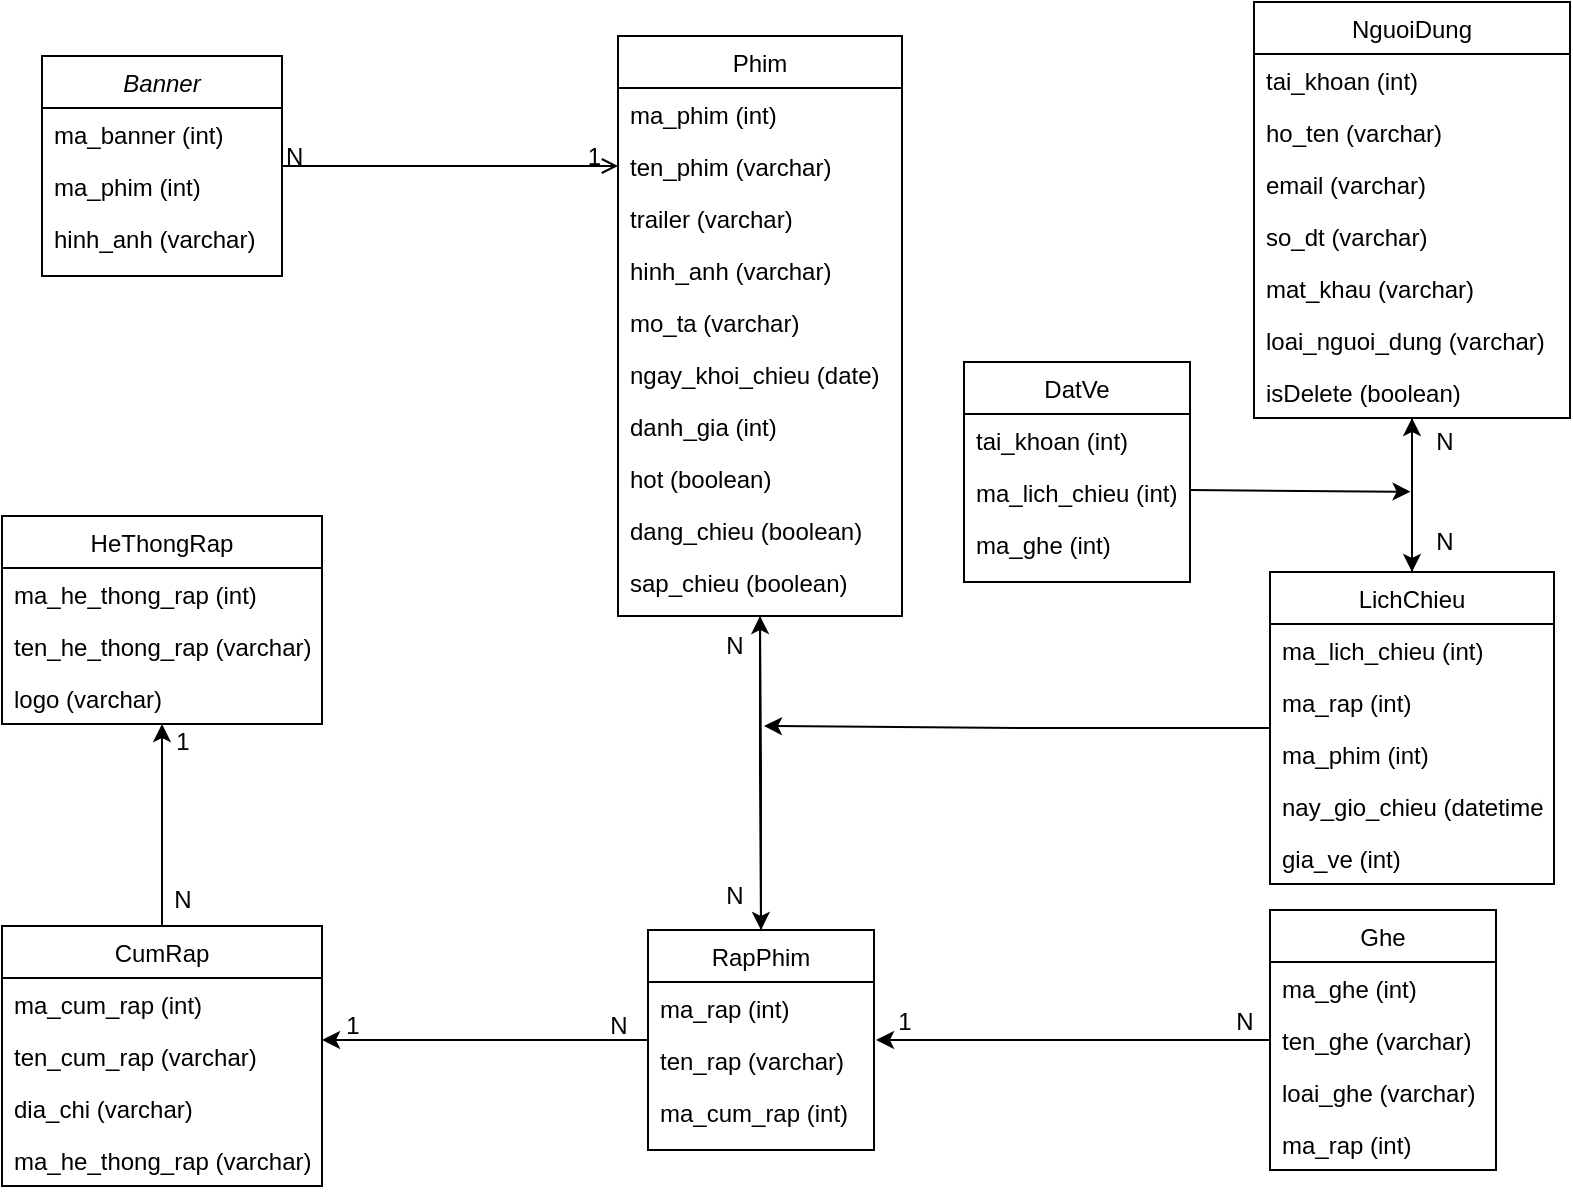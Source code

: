 <mxfile version="23.1.5" type="device">
  <diagram id="C5RBs43oDa-KdzZeNtuy" name="Page-1">
    <mxGraphModel dx="1235" dy="731" grid="1" gridSize="10" guides="1" tooltips="1" connect="1" arrows="1" fold="1" page="1" pageScale="1" pageWidth="827" pageHeight="1169" math="0" shadow="0">
      <root>
        <mxCell id="WIyWlLk6GJQsqaUBKTNV-0" />
        <mxCell id="WIyWlLk6GJQsqaUBKTNV-1" parent="WIyWlLk6GJQsqaUBKTNV-0" />
        <mxCell id="zkfFHV4jXpPFQw0GAbJ--0" value="Banner" style="swimlane;fontStyle=2;align=center;verticalAlign=top;childLayout=stackLayout;horizontal=1;startSize=26;horizontalStack=0;resizeParent=1;resizeLast=0;collapsible=1;marginBottom=0;rounded=0;shadow=0;strokeWidth=1;" parent="WIyWlLk6GJQsqaUBKTNV-1" vertex="1">
          <mxGeometry x="39" y="130" width="120" height="110" as="geometry">
            <mxRectangle x="230" y="140" width="160" height="26" as="alternateBounds" />
          </mxGeometry>
        </mxCell>
        <mxCell id="zkfFHV4jXpPFQw0GAbJ--1" value="ma_banner (int)" style="text;align=left;verticalAlign=top;spacingLeft=4;spacingRight=4;overflow=hidden;rotatable=0;points=[[0,0.5],[1,0.5]];portConstraint=eastwest;" parent="zkfFHV4jXpPFQw0GAbJ--0" vertex="1">
          <mxGeometry y="26" width="120" height="26" as="geometry" />
        </mxCell>
        <mxCell id="zkfFHV4jXpPFQw0GAbJ--2" value="ma_phim (int)" style="text;align=left;verticalAlign=top;spacingLeft=4;spacingRight=4;overflow=hidden;rotatable=0;points=[[0,0.5],[1,0.5]];portConstraint=eastwest;rounded=0;shadow=0;html=0;" parent="zkfFHV4jXpPFQw0GAbJ--0" vertex="1">
          <mxGeometry y="52" width="120" height="26" as="geometry" />
        </mxCell>
        <mxCell id="zkfFHV4jXpPFQw0GAbJ--3" value="hinh_anh (varchar)" style="text;align=left;verticalAlign=top;spacingLeft=4;spacingRight=4;overflow=hidden;rotatable=0;points=[[0,0.5],[1,0.5]];portConstraint=eastwest;rounded=0;shadow=0;html=0;" parent="zkfFHV4jXpPFQw0GAbJ--0" vertex="1">
          <mxGeometry y="78" width="120" height="26" as="geometry" />
        </mxCell>
        <mxCell id="zkfFHV4jXpPFQw0GAbJ--6" value="HeThongRap" style="swimlane;fontStyle=0;align=center;verticalAlign=top;childLayout=stackLayout;horizontal=1;startSize=26;horizontalStack=0;resizeParent=1;resizeLast=0;collapsible=1;marginBottom=0;rounded=0;shadow=0;strokeWidth=1;" parent="WIyWlLk6GJQsqaUBKTNV-1" vertex="1">
          <mxGeometry x="19" y="360" width="160" height="104" as="geometry">
            <mxRectangle x="130" y="380" width="160" height="26" as="alternateBounds" />
          </mxGeometry>
        </mxCell>
        <mxCell id="zkfFHV4jXpPFQw0GAbJ--7" value="ma_he_thong_rap (int)" style="text;align=left;verticalAlign=top;spacingLeft=4;spacingRight=4;overflow=hidden;rotatable=0;points=[[0,0.5],[1,0.5]];portConstraint=eastwest;" parent="zkfFHV4jXpPFQw0GAbJ--6" vertex="1">
          <mxGeometry y="26" width="160" height="26" as="geometry" />
        </mxCell>
        <mxCell id="zkfFHV4jXpPFQw0GAbJ--8" value="ten_he_thong_rap (varchar)" style="text;align=left;verticalAlign=top;spacingLeft=4;spacingRight=4;overflow=hidden;rotatable=0;points=[[0,0.5],[1,0.5]];portConstraint=eastwest;rounded=0;shadow=0;html=0;" parent="zkfFHV4jXpPFQw0GAbJ--6" vertex="1">
          <mxGeometry y="52" width="160" height="26" as="geometry" />
        </mxCell>
        <mxCell id="zkfFHV4jXpPFQw0GAbJ--10" value="logo (varchar)" style="text;align=left;verticalAlign=top;spacingLeft=4;spacingRight=4;overflow=hidden;rotatable=0;points=[[0,0.5],[1,0.5]];portConstraint=eastwest;fontStyle=0" parent="zkfFHV4jXpPFQw0GAbJ--6" vertex="1">
          <mxGeometry y="78" width="160" height="26" as="geometry" />
        </mxCell>
        <mxCell id="CK_Hid9HK5KzZb7w5BO1-55" style="edgeStyle=orthogonalEdgeStyle;rounded=0;orthogonalLoop=1;jettySize=auto;html=1;entryX=0.5;entryY=0;entryDx=0;entryDy=0;" parent="WIyWlLk6GJQsqaUBKTNV-1" source="zkfFHV4jXpPFQw0GAbJ--17" target="CK_Hid9HK5KzZb7w5BO1-10" edge="1">
          <mxGeometry relative="1" as="geometry" />
        </mxCell>
        <mxCell id="zkfFHV4jXpPFQw0GAbJ--17" value="Phim" style="swimlane;fontStyle=0;align=center;verticalAlign=top;childLayout=stackLayout;horizontal=1;startSize=26;horizontalStack=0;resizeParent=1;resizeLast=0;collapsible=1;marginBottom=0;rounded=0;shadow=0;strokeWidth=1;" parent="WIyWlLk6GJQsqaUBKTNV-1" vertex="1">
          <mxGeometry x="327" y="120" width="142" height="290" as="geometry">
            <mxRectangle x="550" y="140" width="160" height="26" as="alternateBounds" />
          </mxGeometry>
        </mxCell>
        <mxCell id="zkfFHV4jXpPFQw0GAbJ--18" value="ma_phim (int)" style="text;align=left;verticalAlign=top;spacingLeft=4;spacingRight=4;overflow=hidden;rotatable=0;points=[[0,0.5],[1,0.5]];portConstraint=eastwest;" parent="zkfFHV4jXpPFQw0GAbJ--17" vertex="1">
          <mxGeometry y="26" width="142" height="26" as="geometry" />
        </mxCell>
        <mxCell id="zkfFHV4jXpPFQw0GAbJ--19" value="ten_phim (varchar)" style="text;align=left;verticalAlign=top;spacingLeft=4;spacingRight=4;overflow=hidden;rotatable=0;points=[[0,0.5],[1,0.5]];portConstraint=eastwest;rounded=0;shadow=0;html=0;" parent="zkfFHV4jXpPFQw0GAbJ--17" vertex="1">
          <mxGeometry y="52" width="142" height="26" as="geometry" />
        </mxCell>
        <mxCell id="zkfFHV4jXpPFQw0GAbJ--20" value="trailer (varchar)" style="text;align=left;verticalAlign=top;spacingLeft=4;spacingRight=4;overflow=hidden;rotatable=0;points=[[0,0.5],[1,0.5]];portConstraint=eastwest;rounded=0;shadow=0;html=0;" parent="zkfFHV4jXpPFQw0GAbJ--17" vertex="1">
          <mxGeometry y="78" width="142" height="26" as="geometry" />
        </mxCell>
        <mxCell id="zkfFHV4jXpPFQw0GAbJ--21" value="hinh_anh (varchar)" style="text;align=left;verticalAlign=top;spacingLeft=4;spacingRight=4;overflow=hidden;rotatable=0;points=[[0,0.5],[1,0.5]];portConstraint=eastwest;rounded=0;shadow=0;html=0;" parent="zkfFHV4jXpPFQw0GAbJ--17" vertex="1">
          <mxGeometry y="104" width="142" height="26" as="geometry" />
        </mxCell>
        <mxCell id="zkfFHV4jXpPFQw0GAbJ--22" value="mo_ta (varchar)" style="text;align=left;verticalAlign=top;spacingLeft=4;spacingRight=4;overflow=hidden;rotatable=0;points=[[0,0.5],[1,0.5]];portConstraint=eastwest;rounded=0;shadow=0;html=0;" parent="zkfFHV4jXpPFQw0GAbJ--17" vertex="1">
          <mxGeometry y="130" width="142" height="26" as="geometry" />
        </mxCell>
        <mxCell id="zkfFHV4jXpPFQw0GAbJ--24" value="ngay_khoi_chieu (date)" style="text;align=left;verticalAlign=top;spacingLeft=4;spacingRight=4;overflow=hidden;rotatable=0;points=[[0,0.5],[1,0.5]];portConstraint=eastwest;" parent="zkfFHV4jXpPFQw0GAbJ--17" vertex="1">
          <mxGeometry y="156" width="142" height="26" as="geometry" />
        </mxCell>
        <mxCell id="zkfFHV4jXpPFQw0GAbJ--25" value="danh_gia (int)" style="text;align=left;verticalAlign=top;spacingLeft=4;spacingRight=4;overflow=hidden;rotatable=0;points=[[0,0.5],[1,0.5]];portConstraint=eastwest;" parent="zkfFHV4jXpPFQw0GAbJ--17" vertex="1">
          <mxGeometry y="182" width="142" height="26" as="geometry" />
        </mxCell>
        <mxCell id="CK_Hid9HK5KzZb7w5BO1-0" value="hot (boolean)" style="text;align=left;verticalAlign=top;spacingLeft=4;spacingRight=4;overflow=hidden;rotatable=0;points=[[0,0.5],[1,0.5]];portConstraint=eastwest;" parent="zkfFHV4jXpPFQw0GAbJ--17" vertex="1">
          <mxGeometry y="208" width="142" height="26" as="geometry" />
        </mxCell>
        <mxCell id="CK_Hid9HK5KzZb7w5BO1-1" value="dang_chieu (boolean)" style="text;align=left;verticalAlign=top;spacingLeft=4;spacingRight=4;overflow=hidden;rotatable=0;points=[[0,0.5],[1,0.5]];portConstraint=eastwest;" parent="zkfFHV4jXpPFQw0GAbJ--17" vertex="1">
          <mxGeometry y="234" width="142" height="26" as="geometry" />
        </mxCell>
        <mxCell id="CK_Hid9HK5KzZb7w5BO1-2" value="sap_chieu (boolean)" style="text;align=left;verticalAlign=top;spacingLeft=4;spacingRight=4;overflow=hidden;rotatable=0;points=[[0,0.5],[1,0.5]];portConstraint=eastwest;" parent="zkfFHV4jXpPFQw0GAbJ--17" vertex="1">
          <mxGeometry y="260" width="142" height="26" as="geometry" />
        </mxCell>
        <mxCell id="zkfFHV4jXpPFQw0GAbJ--26" value="" style="endArrow=open;shadow=0;strokeWidth=1;rounded=0;endFill=1;edgeStyle=elbowEdgeStyle;elbow=vertical;" parent="WIyWlLk6GJQsqaUBKTNV-1" source="zkfFHV4jXpPFQw0GAbJ--0" target="zkfFHV4jXpPFQw0GAbJ--17" edge="1">
          <mxGeometry x="0.5" y="41" relative="1" as="geometry">
            <mxPoint x="199" y="192" as="sourcePoint" />
            <mxPoint x="359" y="192" as="targetPoint" />
            <mxPoint x="-40" y="32" as="offset" />
          </mxGeometry>
        </mxCell>
        <mxCell id="zkfFHV4jXpPFQw0GAbJ--27" value="N" style="resizable=0;align=left;verticalAlign=bottom;labelBackgroundColor=none;fontSize=12;" parent="zkfFHV4jXpPFQw0GAbJ--26" connectable="0" vertex="1">
          <mxGeometry x="-1" relative="1" as="geometry">
            <mxPoint y="4" as="offset" />
          </mxGeometry>
        </mxCell>
        <mxCell id="zkfFHV4jXpPFQw0GAbJ--28" value="1" style="resizable=0;align=right;verticalAlign=bottom;labelBackgroundColor=none;fontSize=12;" parent="zkfFHV4jXpPFQw0GAbJ--26" connectable="0" vertex="1">
          <mxGeometry x="1" relative="1" as="geometry">
            <mxPoint x="-7" y="4" as="offset" />
          </mxGeometry>
        </mxCell>
        <mxCell id="CK_Hid9HK5KzZb7w5BO1-24" style="edgeStyle=orthogonalEdgeStyle;rounded=0;orthogonalLoop=1;jettySize=auto;html=1;entryX=0.5;entryY=1;entryDx=0;entryDy=0;" parent="WIyWlLk6GJQsqaUBKTNV-1" source="CK_Hid9HK5KzZb7w5BO1-5" target="zkfFHV4jXpPFQw0GAbJ--6" edge="1">
          <mxGeometry relative="1" as="geometry" />
        </mxCell>
        <mxCell id="CK_Hid9HK5KzZb7w5BO1-5" value="CumRap" style="swimlane;fontStyle=0;align=center;verticalAlign=top;childLayout=stackLayout;horizontal=1;startSize=26;horizontalStack=0;resizeParent=1;resizeLast=0;collapsible=1;marginBottom=0;rounded=0;shadow=0;strokeWidth=1;" parent="WIyWlLk6GJQsqaUBKTNV-1" vertex="1">
          <mxGeometry x="19" y="565" width="160" height="130" as="geometry">
            <mxRectangle x="130" y="380" width="160" height="26" as="alternateBounds" />
          </mxGeometry>
        </mxCell>
        <mxCell id="CK_Hid9HK5KzZb7w5BO1-6" value="ma_cum_rap (int)" style="text;align=left;verticalAlign=top;spacingLeft=4;spacingRight=4;overflow=hidden;rotatable=0;points=[[0,0.5],[1,0.5]];portConstraint=eastwest;" parent="CK_Hid9HK5KzZb7w5BO1-5" vertex="1">
          <mxGeometry y="26" width="160" height="26" as="geometry" />
        </mxCell>
        <mxCell id="CK_Hid9HK5KzZb7w5BO1-7" value="ten_cum_rap (varchar)" style="text;align=left;verticalAlign=top;spacingLeft=4;spacingRight=4;overflow=hidden;rotatable=0;points=[[0,0.5],[1,0.5]];portConstraint=eastwest;rounded=0;shadow=0;html=0;" parent="CK_Hid9HK5KzZb7w5BO1-5" vertex="1">
          <mxGeometry y="52" width="160" height="26" as="geometry" />
        </mxCell>
        <mxCell id="CK_Hid9HK5KzZb7w5BO1-8" value="dia_chi (varchar)" style="text;align=left;verticalAlign=top;spacingLeft=4;spacingRight=4;overflow=hidden;rotatable=0;points=[[0,0.5],[1,0.5]];portConstraint=eastwest;fontStyle=0" parent="CK_Hid9HK5KzZb7w5BO1-5" vertex="1">
          <mxGeometry y="78" width="160" height="26" as="geometry" />
        </mxCell>
        <mxCell id="CK_Hid9HK5KzZb7w5BO1-9" value="ma_he_thong_rap (varchar)" style="text;align=left;verticalAlign=top;spacingLeft=4;spacingRight=4;overflow=hidden;rotatable=0;points=[[0,0.5],[1,0.5]];portConstraint=eastwest;fontStyle=0" parent="CK_Hid9HK5KzZb7w5BO1-5" vertex="1">
          <mxGeometry y="104" width="160" height="26" as="geometry" />
        </mxCell>
        <mxCell id="CK_Hid9HK5KzZb7w5BO1-56" style="edgeStyle=orthogonalEdgeStyle;rounded=0;orthogonalLoop=1;jettySize=auto;html=1;entryX=0.5;entryY=1;entryDx=0;entryDy=0;" parent="WIyWlLk6GJQsqaUBKTNV-1" source="CK_Hid9HK5KzZb7w5BO1-10" target="zkfFHV4jXpPFQw0GAbJ--17" edge="1">
          <mxGeometry relative="1" as="geometry" />
        </mxCell>
        <mxCell id="CK_Hid9HK5KzZb7w5BO1-10" value="RapPhim" style="swimlane;fontStyle=0;align=center;verticalAlign=top;childLayout=stackLayout;horizontal=1;startSize=26;horizontalStack=0;resizeParent=1;resizeLast=0;collapsible=1;marginBottom=0;rounded=0;shadow=0;strokeWidth=1;" parent="WIyWlLk6GJQsqaUBKTNV-1" vertex="1">
          <mxGeometry x="342" y="567" width="113" height="110" as="geometry">
            <mxRectangle x="398" y="520" width="160" height="26" as="alternateBounds" />
          </mxGeometry>
        </mxCell>
        <mxCell id="CK_Hid9HK5KzZb7w5BO1-11" value="ma_rap (int)" style="text;align=left;verticalAlign=top;spacingLeft=4;spacingRight=4;overflow=hidden;rotatable=0;points=[[0,0.5],[1,0.5]];portConstraint=eastwest;" parent="CK_Hid9HK5KzZb7w5BO1-10" vertex="1">
          <mxGeometry y="26" width="113" height="26" as="geometry" />
        </mxCell>
        <mxCell id="CK_Hid9HK5KzZb7w5BO1-12" value="ten_rap (varchar)" style="text;align=left;verticalAlign=top;spacingLeft=4;spacingRight=4;overflow=hidden;rotatable=0;points=[[0,0.5],[1,0.5]];portConstraint=eastwest;rounded=0;shadow=0;html=0;" parent="CK_Hid9HK5KzZb7w5BO1-10" vertex="1">
          <mxGeometry y="52" width="113" height="26" as="geometry" />
        </mxCell>
        <mxCell id="CK_Hid9HK5KzZb7w5BO1-13" value="ma_cum_rap (int)" style="text;align=left;verticalAlign=top;spacingLeft=4;spacingRight=4;overflow=hidden;rotatable=0;points=[[0,0.5],[1,0.5]];portConstraint=eastwest;fontStyle=0" parent="CK_Hid9HK5KzZb7w5BO1-10" vertex="1">
          <mxGeometry y="78" width="113" height="26" as="geometry" />
        </mxCell>
        <mxCell id="CK_Hid9HK5KzZb7w5BO1-18" value="N" style="text;html=1;align=center;verticalAlign=middle;resizable=0;points=[];autosize=1;strokeColor=none;fillColor=none;" parent="WIyWlLk6GJQsqaUBKTNV-1" vertex="1">
          <mxGeometry x="370" y="410" width="30" height="30" as="geometry" />
        </mxCell>
        <mxCell id="CK_Hid9HK5KzZb7w5BO1-19" value="N" style="text;html=1;align=center;verticalAlign=middle;resizable=0;points=[];autosize=1;strokeColor=none;fillColor=none;" parent="WIyWlLk6GJQsqaUBKTNV-1" vertex="1">
          <mxGeometry x="370" y="535" width="30" height="30" as="geometry" />
        </mxCell>
        <mxCell id="CK_Hid9HK5KzZb7w5BO1-21" style="edgeStyle=orthogonalEdgeStyle;rounded=0;orthogonalLoop=1;jettySize=auto;html=1;" parent="WIyWlLk6GJQsqaUBKTNV-1" source="CK_Hid9HK5KzZb7w5BO1-10" edge="1">
          <mxGeometry relative="1" as="geometry">
            <mxPoint x="179" y="622" as="targetPoint" />
          </mxGeometry>
        </mxCell>
        <mxCell id="CK_Hid9HK5KzZb7w5BO1-22" value="N" style="text;html=1;align=center;verticalAlign=middle;resizable=0;points=[];autosize=1;strokeColor=none;fillColor=none;" parent="WIyWlLk6GJQsqaUBKTNV-1" vertex="1">
          <mxGeometry x="312" y="600" width="30" height="30" as="geometry" />
        </mxCell>
        <mxCell id="CK_Hid9HK5KzZb7w5BO1-23" value="1" style="text;html=1;align=center;verticalAlign=middle;resizable=0;points=[];autosize=1;strokeColor=none;fillColor=none;" parent="WIyWlLk6GJQsqaUBKTNV-1" vertex="1">
          <mxGeometry x="179" y="600" width="30" height="30" as="geometry" />
        </mxCell>
        <mxCell id="CK_Hid9HK5KzZb7w5BO1-25" value="1" style="text;html=1;align=center;verticalAlign=middle;resizable=0;points=[];autosize=1;strokeColor=none;fillColor=none;" parent="WIyWlLk6GJQsqaUBKTNV-1" vertex="1">
          <mxGeometry x="94" y="458" width="30" height="30" as="geometry" />
        </mxCell>
        <mxCell id="CK_Hid9HK5KzZb7w5BO1-27" value="N" style="text;html=1;align=center;verticalAlign=middle;resizable=0;points=[];autosize=1;strokeColor=none;fillColor=none;" parent="WIyWlLk6GJQsqaUBKTNV-1" vertex="1">
          <mxGeometry x="94" y="537" width="30" height="30" as="geometry" />
        </mxCell>
        <mxCell id="CK_Hid9HK5KzZb7w5BO1-33" style="edgeStyle=orthogonalEdgeStyle;rounded=0;orthogonalLoop=1;jettySize=auto;html=1;" parent="WIyWlLk6GJQsqaUBKTNV-1" source="CK_Hid9HK5KzZb7w5BO1-28" edge="1">
          <mxGeometry relative="1" as="geometry">
            <mxPoint x="400" y="465" as="targetPoint" />
          </mxGeometry>
        </mxCell>
        <mxCell id="CK_Hid9HK5KzZb7w5BO1-51" style="edgeStyle=orthogonalEdgeStyle;rounded=0;orthogonalLoop=1;jettySize=auto;html=1;entryX=0.5;entryY=1;entryDx=0;entryDy=0;" parent="WIyWlLk6GJQsqaUBKTNV-1" source="CK_Hid9HK5KzZb7w5BO1-28" target="CK_Hid9HK5KzZb7w5BO1-36" edge="1">
          <mxGeometry relative="1" as="geometry" />
        </mxCell>
        <mxCell id="CK_Hid9HK5KzZb7w5BO1-28" value="LichChieu" style="swimlane;fontStyle=0;align=center;verticalAlign=top;childLayout=stackLayout;horizontal=1;startSize=26;horizontalStack=0;resizeParent=1;resizeLast=0;collapsible=1;marginBottom=0;rounded=0;shadow=0;strokeWidth=1;" parent="WIyWlLk6GJQsqaUBKTNV-1" vertex="1">
          <mxGeometry x="653" y="388" width="142" height="156" as="geometry">
            <mxRectangle x="398" y="520" width="160" height="26" as="alternateBounds" />
          </mxGeometry>
        </mxCell>
        <mxCell id="CK_Hid9HK5KzZb7w5BO1-29" value="ma_lich_chieu (int)" style="text;align=left;verticalAlign=top;spacingLeft=4;spacingRight=4;overflow=hidden;rotatable=0;points=[[0,0.5],[1,0.5]];portConstraint=eastwest;" parent="CK_Hid9HK5KzZb7w5BO1-28" vertex="1">
          <mxGeometry y="26" width="142" height="26" as="geometry" />
        </mxCell>
        <mxCell id="CK_Hid9HK5KzZb7w5BO1-30" value="ma_rap (int)" style="text;align=left;verticalAlign=top;spacingLeft=4;spacingRight=4;overflow=hidden;rotatable=0;points=[[0,0.5],[1,0.5]];portConstraint=eastwest;rounded=0;shadow=0;html=0;" parent="CK_Hid9HK5KzZb7w5BO1-28" vertex="1">
          <mxGeometry y="52" width="142" height="26" as="geometry" />
        </mxCell>
        <mxCell id="CK_Hid9HK5KzZb7w5BO1-31" value="ma_phim (int)" style="text;align=left;verticalAlign=top;spacingLeft=4;spacingRight=4;overflow=hidden;rotatable=0;points=[[0,0.5],[1,0.5]];portConstraint=eastwest;fontStyle=0" parent="CK_Hid9HK5KzZb7w5BO1-28" vertex="1">
          <mxGeometry y="78" width="142" height="26" as="geometry" />
        </mxCell>
        <mxCell id="CK_Hid9HK5KzZb7w5BO1-34" value="nay_gio_chieu (datetime)" style="text;align=left;verticalAlign=top;spacingLeft=4;spacingRight=4;overflow=hidden;rotatable=0;points=[[0,0.5],[1,0.5]];portConstraint=eastwest;fontStyle=0" parent="CK_Hid9HK5KzZb7w5BO1-28" vertex="1">
          <mxGeometry y="104" width="142" height="26" as="geometry" />
        </mxCell>
        <mxCell id="CK_Hid9HK5KzZb7w5BO1-35" value="gia_ve (int)" style="text;align=left;verticalAlign=top;spacingLeft=4;spacingRight=4;overflow=hidden;rotatable=0;points=[[0,0.5],[1,0.5]];portConstraint=eastwest;fontStyle=0" parent="CK_Hid9HK5KzZb7w5BO1-28" vertex="1">
          <mxGeometry y="130" width="142" height="26" as="geometry" />
        </mxCell>
        <mxCell id="CK_Hid9HK5KzZb7w5BO1-50" style="edgeStyle=orthogonalEdgeStyle;rounded=0;orthogonalLoop=1;jettySize=auto;html=1;entryX=0.5;entryY=0;entryDx=0;entryDy=0;" parent="WIyWlLk6GJQsqaUBKTNV-1" source="CK_Hid9HK5KzZb7w5BO1-36" target="CK_Hid9HK5KzZb7w5BO1-28" edge="1">
          <mxGeometry relative="1" as="geometry" />
        </mxCell>
        <mxCell id="CK_Hid9HK5KzZb7w5BO1-36" value="NguoiDung" style="swimlane;fontStyle=0;align=center;verticalAlign=top;childLayout=stackLayout;horizontal=1;startSize=26;horizontalStack=0;resizeParent=1;resizeLast=0;collapsible=1;marginBottom=0;rounded=0;shadow=0;strokeWidth=1;" parent="WIyWlLk6GJQsqaUBKTNV-1" vertex="1">
          <mxGeometry x="645" y="103" width="158" height="208" as="geometry">
            <mxRectangle x="398" y="520" width="160" height="26" as="alternateBounds" />
          </mxGeometry>
        </mxCell>
        <mxCell id="CK_Hid9HK5KzZb7w5BO1-37" value="tai_khoan (int)" style="text;align=left;verticalAlign=top;spacingLeft=4;spacingRight=4;overflow=hidden;rotatable=0;points=[[0,0.5],[1,0.5]];portConstraint=eastwest;" parent="CK_Hid9HK5KzZb7w5BO1-36" vertex="1">
          <mxGeometry y="26" width="158" height="26" as="geometry" />
        </mxCell>
        <mxCell id="CK_Hid9HK5KzZb7w5BO1-38" value="ho_ten (varchar)" style="text;align=left;verticalAlign=top;spacingLeft=4;spacingRight=4;overflow=hidden;rotatable=0;points=[[0,0.5],[1,0.5]];portConstraint=eastwest;rounded=0;shadow=0;html=0;" parent="CK_Hid9HK5KzZb7w5BO1-36" vertex="1">
          <mxGeometry y="52" width="158" height="26" as="geometry" />
        </mxCell>
        <mxCell id="CK_Hid9HK5KzZb7w5BO1-39" value="email (varchar)" style="text;align=left;verticalAlign=top;spacingLeft=4;spacingRight=4;overflow=hidden;rotatable=0;points=[[0,0.5],[1,0.5]];portConstraint=eastwest;fontStyle=0" parent="CK_Hid9HK5KzZb7w5BO1-36" vertex="1">
          <mxGeometry y="78" width="158" height="26" as="geometry" />
        </mxCell>
        <mxCell id="CK_Hid9HK5KzZb7w5BO1-40" value="so_dt (varchar)" style="text;align=left;verticalAlign=top;spacingLeft=4;spacingRight=4;overflow=hidden;rotatable=0;points=[[0,0.5],[1,0.5]];portConstraint=eastwest;fontStyle=0" parent="CK_Hid9HK5KzZb7w5BO1-36" vertex="1">
          <mxGeometry y="104" width="158" height="26" as="geometry" />
        </mxCell>
        <mxCell id="CK_Hid9HK5KzZb7w5BO1-41" value="mat_khau (varchar)" style="text;align=left;verticalAlign=top;spacingLeft=4;spacingRight=4;overflow=hidden;rotatable=0;points=[[0,0.5],[1,0.5]];portConstraint=eastwest;fontStyle=0" parent="CK_Hid9HK5KzZb7w5BO1-36" vertex="1">
          <mxGeometry y="130" width="158" height="26" as="geometry" />
        </mxCell>
        <mxCell id="CK_Hid9HK5KzZb7w5BO1-48" value="loai_nguoi_dung (varchar)" style="text;align=left;verticalAlign=top;spacingLeft=4;spacingRight=4;overflow=hidden;rotatable=0;points=[[0,0.5],[1,0.5]];portConstraint=eastwest;fontStyle=0" parent="CK_Hid9HK5KzZb7w5BO1-36" vertex="1">
          <mxGeometry y="156" width="158" height="26" as="geometry" />
        </mxCell>
        <mxCell id="9bqO-uizVJnudSORMruX-0" value="isDelete (boolean)" style="text;align=left;verticalAlign=top;spacingLeft=4;spacingRight=4;overflow=hidden;rotatable=0;points=[[0,0.5],[1,0.5]];portConstraint=eastwest;fontStyle=0" vertex="1" parent="CK_Hid9HK5KzZb7w5BO1-36">
          <mxGeometry y="182" width="158" height="26" as="geometry" />
        </mxCell>
        <mxCell id="CK_Hid9HK5KzZb7w5BO1-52" value="N" style="text;html=1;align=center;verticalAlign=middle;resizable=0;points=[];autosize=1;strokeColor=none;fillColor=none;" parent="WIyWlLk6GJQsqaUBKTNV-1" vertex="1">
          <mxGeometry x="725" y="308" width="30" height="30" as="geometry" />
        </mxCell>
        <mxCell id="CK_Hid9HK5KzZb7w5BO1-53" value="N" style="text;html=1;align=center;verticalAlign=middle;resizable=0;points=[];autosize=1;strokeColor=none;fillColor=none;" parent="WIyWlLk6GJQsqaUBKTNV-1" vertex="1">
          <mxGeometry x="725" y="358" width="30" height="30" as="geometry" />
        </mxCell>
        <mxCell id="CK_Hid9HK5KzZb7w5BO1-62" style="edgeStyle=orthogonalEdgeStyle;rounded=0;orthogonalLoop=1;jettySize=auto;html=1;exitX=0;exitY=0.5;exitDx=0;exitDy=0;" parent="WIyWlLk6GJQsqaUBKTNV-1" source="CK_Hid9HK5KzZb7w5BO1-59" edge="1">
          <mxGeometry relative="1" as="geometry">
            <mxPoint x="456" y="622" as="targetPoint" />
            <mxPoint x="566" y="622.029" as="sourcePoint" />
          </mxGeometry>
        </mxCell>
        <mxCell id="CK_Hid9HK5KzZb7w5BO1-57" value="Ghe" style="swimlane;fontStyle=0;align=center;verticalAlign=top;childLayout=stackLayout;horizontal=1;startSize=26;horizontalStack=0;resizeParent=1;resizeLast=0;collapsible=1;marginBottom=0;rounded=0;shadow=0;strokeWidth=1;" parent="WIyWlLk6GJQsqaUBKTNV-1" vertex="1">
          <mxGeometry x="653" y="557" width="113" height="130" as="geometry">
            <mxRectangle x="398" y="520" width="160" height="26" as="alternateBounds" />
          </mxGeometry>
        </mxCell>
        <mxCell id="CK_Hid9HK5KzZb7w5BO1-58" value="ma_ghe (int)" style="text;align=left;verticalAlign=top;spacingLeft=4;spacingRight=4;overflow=hidden;rotatable=0;points=[[0,0.5],[1,0.5]];portConstraint=eastwest;" parent="CK_Hid9HK5KzZb7w5BO1-57" vertex="1">
          <mxGeometry y="26" width="113" height="26" as="geometry" />
        </mxCell>
        <mxCell id="CK_Hid9HK5KzZb7w5BO1-59" value="ten_ghe (varchar)" style="text;align=left;verticalAlign=top;spacingLeft=4;spacingRight=4;overflow=hidden;rotatable=0;points=[[0,0.5],[1,0.5]];portConstraint=eastwest;rounded=0;shadow=0;html=0;" parent="CK_Hid9HK5KzZb7w5BO1-57" vertex="1">
          <mxGeometry y="52" width="113" height="26" as="geometry" />
        </mxCell>
        <mxCell id="CK_Hid9HK5KzZb7w5BO1-60" value="loai_ghe (varchar)" style="text;align=left;verticalAlign=top;spacingLeft=4;spacingRight=4;overflow=hidden;rotatable=0;points=[[0,0.5],[1,0.5]];portConstraint=eastwest;fontStyle=0" parent="CK_Hid9HK5KzZb7w5BO1-57" vertex="1">
          <mxGeometry y="78" width="113" height="26" as="geometry" />
        </mxCell>
        <mxCell id="CK_Hid9HK5KzZb7w5BO1-61" value="ma_rap (int)" style="text;align=left;verticalAlign=top;spacingLeft=4;spacingRight=4;overflow=hidden;rotatable=0;points=[[0,0.5],[1,0.5]];portConstraint=eastwest;fontStyle=0" parent="CK_Hid9HK5KzZb7w5BO1-57" vertex="1">
          <mxGeometry y="104" width="113" height="26" as="geometry" />
        </mxCell>
        <mxCell id="CK_Hid9HK5KzZb7w5BO1-65" value="1" style="text;html=1;align=center;verticalAlign=middle;resizable=0;points=[];autosize=1;strokeColor=none;fillColor=none;" parent="WIyWlLk6GJQsqaUBKTNV-1" vertex="1">
          <mxGeometry x="455" y="598" width="30" height="30" as="geometry" />
        </mxCell>
        <mxCell id="CK_Hid9HK5KzZb7w5BO1-66" value="N" style="text;html=1;align=center;verticalAlign=middle;resizable=0;points=[];autosize=1;strokeColor=none;fillColor=none;" parent="WIyWlLk6GJQsqaUBKTNV-1" vertex="1">
          <mxGeometry x="625" y="598" width="30" height="30" as="geometry" />
        </mxCell>
        <mxCell id="CK_Hid9HK5KzZb7w5BO1-67" value="DatVe" style="swimlane;fontStyle=0;align=center;verticalAlign=top;childLayout=stackLayout;horizontal=1;startSize=26;horizontalStack=0;resizeParent=1;resizeLast=0;collapsible=1;marginBottom=0;rounded=0;shadow=0;strokeWidth=1;" parent="WIyWlLk6GJQsqaUBKTNV-1" vertex="1">
          <mxGeometry x="500" y="283" width="113" height="110" as="geometry">
            <mxRectangle x="398" y="520" width="160" height="26" as="alternateBounds" />
          </mxGeometry>
        </mxCell>
        <mxCell id="CK_Hid9HK5KzZb7w5BO1-68" value="tai_khoan (int) " style="text;align=left;verticalAlign=top;spacingLeft=4;spacingRight=4;overflow=hidden;rotatable=0;points=[[0,0.5],[1,0.5]];portConstraint=eastwest;" parent="CK_Hid9HK5KzZb7w5BO1-67" vertex="1">
          <mxGeometry y="26" width="113" height="26" as="geometry" />
        </mxCell>
        <mxCell id="CK_Hid9HK5KzZb7w5BO1-69" value="ma_lich_chieu (int)" style="text;align=left;verticalAlign=top;spacingLeft=4;spacingRight=4;overflow=hidden;rotatable=0;points=[[0,0.5],[1,0.5]];portConstraint=eastwest;rounded=0;shadow=0;html=0;" parent="CK_Hid9HK5KzZb7w5BO1-67" vertex="1">
          <mxGeometry y="52" width="113" height="26" as="geometry" />
        </mxCell>
        <mxCell id="CK_Hid9HK5KzZb7w5BO1-70" value="ma_ghe (int)" style="text;align=left;verticalAlign=top;spacingLeft=4;spacingRight=4;overflow=hidden;rotatable=0;points=[[0,0.5],[1,0.5]];portConstraint=eastwest;fontStyle=0" parent="CK_Hid9HK5KzZb7w5BO1-67" vertex="1">
          <mxGeometry y="78" width="113" height="26" as="geometry" />
        </mxCell>
        <mxCell id="CK_Hid9HK5KzZb7w5BO1-72" style="edgeStyle=orthogonalEdgeStyle;rounded=0;orthogonalLoop=1;jettySize=auto;html=1;entryX=-0.091;entryY=0.262;entryDx=0;entryDy=0;entryPerimeter=0;exitX=1;exitY=0.5;exitDx=0;exitDy=0;" parent="WIyWlLk6GJQsqaUBKTNV-1" edge="1">
          <mxGeometry relative="1" as="geometry">
            <mxPoint x="613" y="347" as="sourcePoint" />
            <mxPoint x="723.27" y="347.86" as="targetPoint" />
          </mxGeometry>
        </mxCell>
      </root>
    </mxGraphModel>
  </diagram>
</mxfile>
